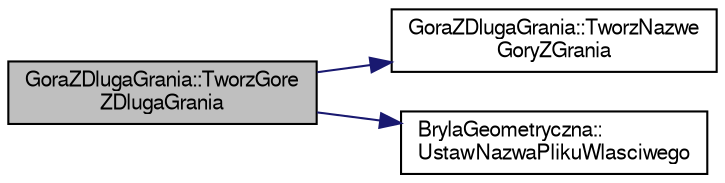 digraph "GoraZDlugaGrania::TworzGoreZDlugaGrania"
{
 // LATEX_PDF_SIZE
  edge [fontname="FreeSans",fontsize="10",labelfontname="FreeSans",labelfontsize="10"];
  node [fontname="FreeSans",fontsize="10",shape=record];
  rankdir="LR";
  Node1 [label="GoraZDlugaGrania::TworzGore\lZDlugaGrania",height=0.2,width=0.4,color="black", fillcolor="grey75", style="filled", fontcolor="black",tooltip="Metoda tworzaca odpowiedni plik wynikowy."];
  Node1 -> Node2 [color="midnightblue",fontsize="10",style="solid",fontname="FreeSans"];
  Node2 [label="GoraZDlugaGrania::TworzNazwe\lGoryZGrania",height=0.2,width=0.4,color="black", fillcolor="white", style="filled",URL="$a00134.html#a04b69f8a32c51c8703baabafd8da7b02",tooltip="Metoda tworzaca nazwe gory z dluga grania."];
  Node1 -> Node3 [color="midnightblue",fontsize="10",style="solid",fontname="FreeSans"];
  Node3 [label="BrylaGeometryczna::\lUstawNazwaPlikuWlasciwego",height=0.2,width=0.4,color="black", fillcolor="white", style="filled",URL="$a00126.html#acc96bfdcd122da809e00ce225f5c5238",tooltip="Metoda Ustawiajaca Nazwe Pliku Docelowego."];
}
